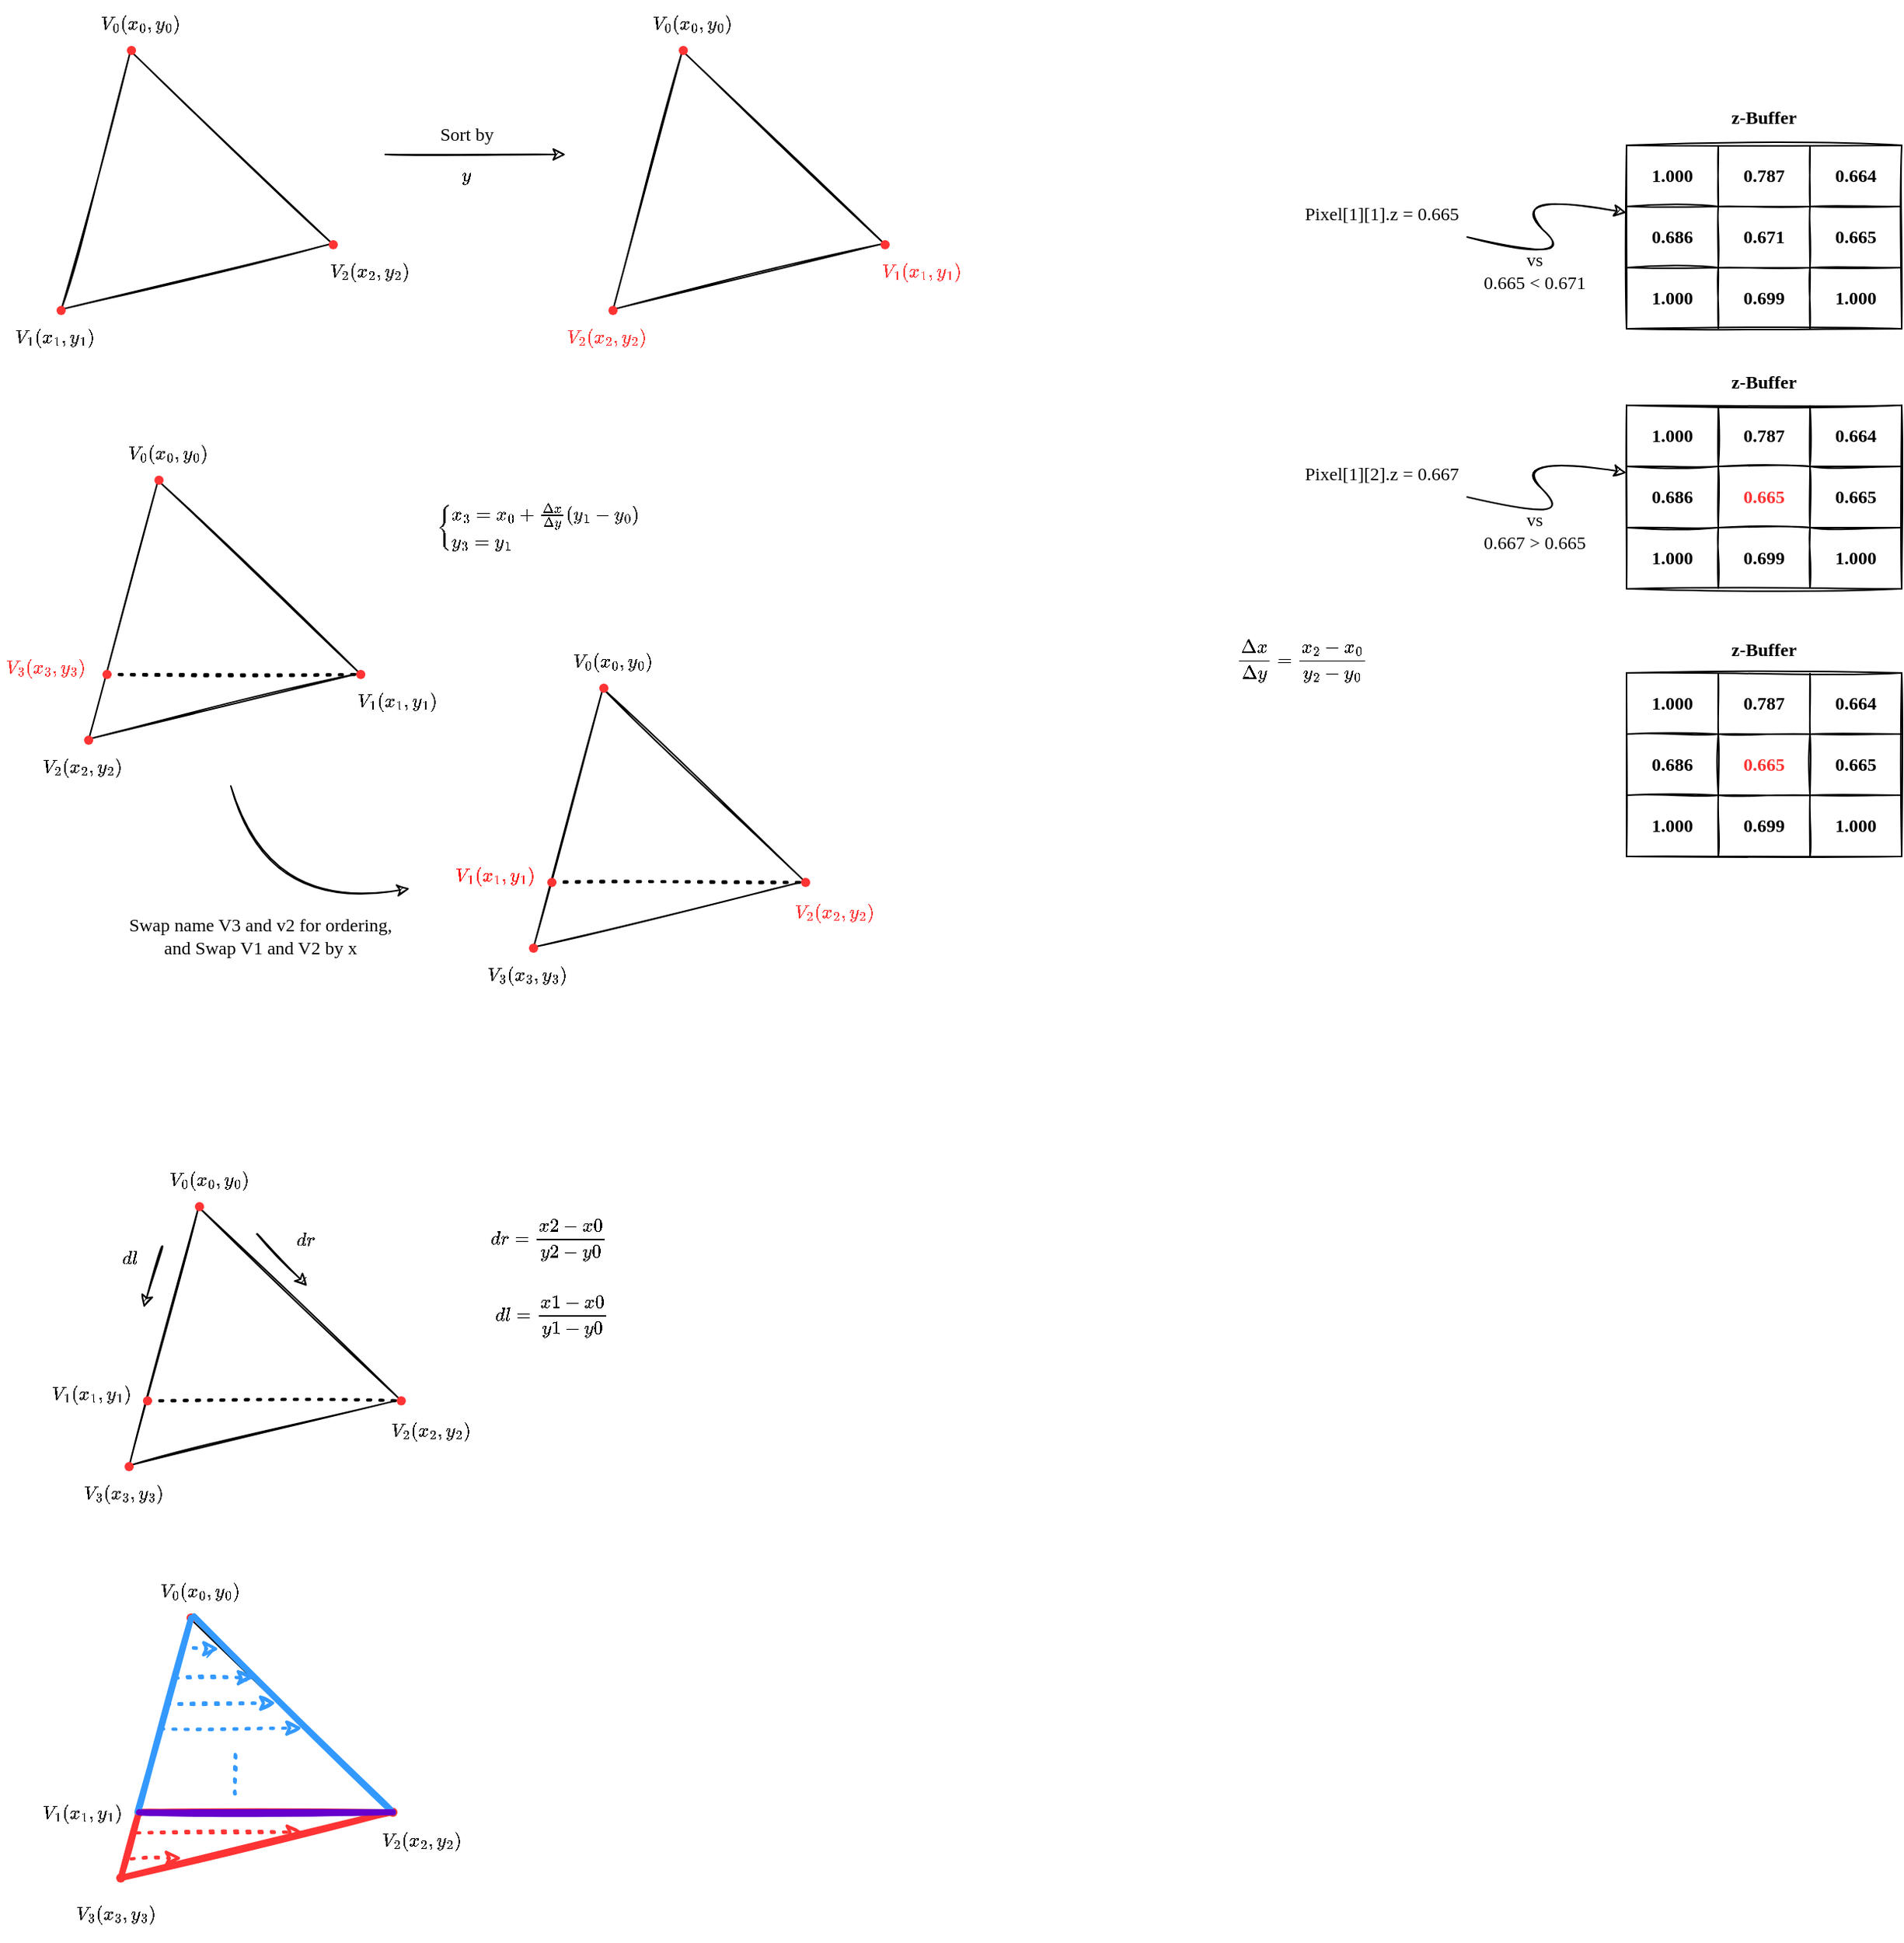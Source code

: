 <mxfile version="16.5.1" type="device"><diagram id="dh_eFTKcC39RISFQ6Qxs" name="페이지-1"><mxGraphModel dx="3107" dy="1442" grid="0" gridSize="10" guides="1" tooltips="1" connect="1" arrows="1" fold="1" page="0" pageScale="1" pageWidth="827" pageHeight="1169" math="1" shadow="0"><root><mxCell id="0"/><mxCell id="1" parent="0"/><mxCell id="P9dpbA0dvvks9Wwao5fF-83" value="Sort by $$y$$" style="text;html=1;strokeColor=none;fillColor=none;align=center;verticalAlign=middle;whiteSpace=wrap;rounded=0;labelBackgroundColor=none;sketch=1;fontFamily=Comic Sans MS;fontColor=#000000;" vertex="1" parent="1"><mxGeometry x="-274" y="237" width="91" height="30" as="geometry"/></mxCell><mxCell id="P9dpbA0dvvks9Wwao5fF-14" value="" style="shape=table;html=1;whiteSpace=wrap;startSize=0;container=1;collapsible=0;childLayout=tableLayout;sketch=1;fontStyle=1" vertex="1" parent="1"><mxGeometry x="530" y="240" width="180" height="120" as="geometry"/></mxCell><mxCell id="P9dpbA0dvvks9Wwao5fF-15" value="" style="shape=tableRow;horizontal=0;startSize=0;swimlaneHead=0;swimlaneBody=0;top=0;left=0;bottom=0;right=0;collapsible=0;dropTarget=0;fillColor=none;points=[[0,0.5],[1,0.5]];portConstraint=eastwest;sketch=1;" vertex="1" parent="P9dpbA0dvvks9Wwao5fF-14"><mxGeometry width="180" height="40" as="geometry"/></mxCell><mxCell id="P9dpbA0dvvks9Wwao5fF-16" value="&lt;b&gt;&lt;font face=&quot;Comic Sans MS&quot;&gt;1.000&lt;/font&gt;&lt;/b&gt;" style="shape=partialRectangle;html=1;whiteSpace=wrap;connectable=0;fillColor=none;top=0;left=0;bottom=0;right=0;overflow=hidden;sketch=1;" vertex="1" parent="P9dpbA0dvvks9Wwao5fF-15"><mxGeometry width="60" height="40" as="geometry"><mxRectangle width="60" height="40" as="alternateBounds"/></mxGeometry></mxCell><mxCell id="P9dpbA0dvvks9Wwao5fF-17" value="&lt;b&gt;&lt;font face=&quot;Comic Sans MS&quot;&gt;0.787&lt;/font&gt;&lt;/b&gt;" style="shape=partialRectangle;html=1;whiteSpace=wrap;connectable=0;fillColor=none;top=0;left=0;bottom=0;right=0;overflow=hidden;sketch=1;" vertex="1" parent="P9dpbA0dvvks9Wwao5fF-15"><mxGeometry x="60" width="60" height="40" as="geometry"><mxRectangle width="60" height="40" as="alternateBounds"/></mxGeometry></mxCell><mxCell id="P9dpbA0dvvks9Wwao5fF-18" value="&lt;b&gt;&lt;font face=&quot;Comic Sans MS&quot;&gt;0.664&lt;/font&gt;&lt;/b&gt;" style="shape=partialRectangle;html=1;whiteSpace=wrap;connectable=0;fillColor=none;top=0;left=0;bottom=0;right=0;overflow=hidden;sketch=1;" vertex="1" parent="P9dpbA0dvvks9Wwao5fF-15"><mxGeometry x="120" width="60" height="40" as="geometry"><mxRectangle width="60" height="40" as="alternateBounds"/></mxGeometry></mxCell><mxCell id="P9dpbA0dvvks9Wwao5fF-19" value="" style="shape=tableRow;horizontal=0;startSize=0;swimlaneHead=0;swimlaneBody=0;top=0;left=0;bottom=0;right=0;collapsible=0;dropTarget=0;fillColor=none;points=[[0,0.5],[1,0.5]];portConstraint=eastwest;sketch=1;" vertex="1" parent="P9dpbA0dvvks9Wwao5fF-14"><mxGeometry y="40" width="180" height="40" as="geometry"/></mxCell><mxCell id="P9dpbA0dvvks9Wwao5fF-20" value="&lt;b&gt;&lt;font face=&quot;Comic Sans MS&quot;&gt;0.686&lt;/font&gt;&lt;/b&gt;" style="shape=partialRectangle;html=1;whiteSpace=wrap;connectable=0;fillColor=none;top=0;left=0;bottom=0;right=0;overflow=hidden;sketch=1;" vertex="1" parent="P9dpbA0dvvks9Wwao5fF-19"><mxGeometry width="60" height="40" as="geometry"><mxRectangle width="60" height="40" as="alternateBounds"/></mxGeometry></mxCell><mxCell id="P9dpbA0dvvks9Wwao5fF-21" value="&lt;b&gt;&lt;font face=&quot;Comic Sans MS&quot;&gt;0.671&lt;/font&gt;&lt;/b&gt;" style="shape=partialRectangle;html=1;whiteSpace=wrap;connectable=0;fillColor=none;top=0;left=0;bottom=0;right=0;overflow=hidden;sketch=1;" vertex="1" parent="P9dpbA0dvvks9Wwao5fF-19"><mxGeometry x="60" width="60" height="40" as="geometry"><mxRectangle width="60" height="40" as="alternateBounds"/></mxGeometry></mxCell><mxCell id="P9dpbA0dvvks9Wwao5fF-22" value="&lt;b&gt;&lt;font face=&quot;Comic Sans MS&quot;&gt;0.665&lt;/font&gt;&lt;/b&gt;" style="shape=partialRectangle;html=1;whiteSpace=wrap;connectable=0;fillColor=none;top=0;left=0;bottom=0;right=0;overflow=hidden;sketch=1;" vertex="1" parent="P9dpbA0dvvks9Wwao5fF-19"><mxGeometry x="120" width="60" height="40" as="geometry"><mxRectangle width="60" height="40" as="alternateBounds"/></mxGeometry></mxCell><mxCell id="P9dpbA0dvvks9Wwao5fF-23" value="" style="shape=tableRow;horizontal=0;startSize=0;swimlaneHead=0;swimlaneBody=0;top=0;left=0;bottom=0;right=0;collapsible=0;dropTarget=0;fillColor=none;points=[[0,0.5],[1,0.5]];portConstraint=eastwest;sketch=1;" vertex="1" parent="P9dpbA0dvvks9Wwao5fF-14"><mxGeometry y="80" width="180" height="40" as="geometry"/></mxCell><mxCell id="P9dpbA0dvvks9Wwao5fF-24" value="&lt;b&gt;&lt;font face=&quot;Comic Sans MS&quot;&gt;1.000&lt;/font&gt;&lt;/b&gt;" style="shape=partialRectangle;html=1;whiteSpace=wrap;connectable=0;fillColor=none;top=0;left=0;bottom=0;right=0;overflow=hidden;sketch=1;" vertex="1" parent="P9dpbA0dvvks9Wwao5fF-23"><mxGeometry width="60" height="40" as="geometry"><mxRectangle width="60" height="40" as="alternateBounds"/></mxGeometry></mxCell><mxCell id="P9dpbA0dvvks9Wwao5fF-25" value="&lt;b&gt;&lt;font face=&quot;Comic Sans MS&quot;&gt;0.699&lt;/font&gt;&lt;/b&gt;" style="shape=partialRectangle;html=1;whiteSpace=wrap;connectable=0;fillColor=none;top=0;left=0;bottom=0;right=0;overflow=hidden;sketch=1;" vertex="1" parent="P9dpbA0dvvks9Wwao5fF-23"><mxGeometry x="60" width="60" height="40" as="geometry"><mxRectangle width="60" height="40" as="alternateBounds"/></mxGeometry></mxCell><mxCell id="P9dpbA0dvvks9Wwao5fF-26" value="&lt;b&gt;&lt;font face=&quot;Comic Sans MS&quot;&gt;1.000&lt;/font&gt;&lt;/b&gt;" style="shape=partialRectangle;html=1;whiteSpace=wrap;connectable=0;fillColor=none;top=0;left=0;bottom=0;right=0;overflow=hidden;pointerEvents=1;sketch=1;" vertex="1" parent="P9dpbA0dvvks9Wwao5fF-23"><mxGeometry x="120" width="60" height="40" as="geometry"><mxRectangle width="60" height="40" as="alternateBounds"/></mxGeometry></mxCell><mxCell id="P9dpbA0dvvks9Wwao5fF-27" value="Pixel[1][1].z = 0.665" style="text;html=1;strokeColor=none;fillColor=none;align=center;verticalAlign=middle;whiteSpace=wrap;rounded=0;sketch=1;fontFamily=Comic Sans MS;" vertex="1" parent="1"><mxGeometry x="310" y="270" width="120" height="30" as="geometry"/></mxCell><mxCell id="P9dpbA0dvvks9Wwao5fF-28" value="" style="curved=1;endArrow=classic;html=1;rounded=0;sketch=1;fontFamily=Comic Sans MS;" edge="1" parent="1" source="P9dpbA0dvvks9Wwao5fF-27" target="P9dpbA0dvvks9Wwao5fF-19"><mxGeometry width="50" height="50" relative="1" as="geometry"><mxPoint x="450" y="320" as="sourcePoint"/><mxPoint x="500" y="270" as="targetPoint"/><Array as="points"><mxPoint x="500" y="320"/><mxPoint x="450" y="270"/></Array></mxGeometry></mxCell><mxCell id="P9dpbA0dvvks9Wwao5fF-29" value="vs" style="text;html=1;strokeColor=none;fillColor=none;align=center;verticalAlign=middle;whiteSpace=wrap;rounded=0;sketch=1;fontFamily=Comic Sans MS;" vertex="1" parent="1"><mxGeometry x="440" y="300" width="60" height="30" as="geometry"/></mxCell><mxCell id="P9dpbA0dvvks9Wwao5fF-30" value="0.665 &amp;lt; 0.671" style="text;html=1;strokeColor=none;fillColor=none;align=center;verticalAlign=middle;whiteSpace=wrap;rounded=0;sketch=1;fontFamily=Comic Sans MS;" vertex="1" parent="1"><mxGeometry x="420" y="310" width="100" height="40" as="geometry"/></mxCell><mxCell id="P9dpbA0dvvks9Wwao5fF-31" value="" style="shape=table;html=1;whiteSpace=wrap;startSize=0;container=1;collapsible=0;childLayout=tableLayout;sketch=1;fontStyle=1" vertex="1" parent="1"><mxGeometry x="530" y="410" width="180" height="120" as="geometry"/></mxCell><mxCell id="P9dpbA0dvvks9Wwao5fF-32" value="" style="shape=tableRow;horizontal=0;startSize=0;swimlaneHead=0;swimlaneBody=0;top=0;left=0;bottom=0;right=0;collapsible=0;dropTarget=0;fillColor=none;points=[[0,0.5],[1,0.5]];portConstraint=eastwest;sketch=1;" vertex="1" parent="P9dpbA0dvvks9Wwao5fF-31"><mxGeometry width="180" height="40" as="geometry"/></mxCell><mxCell id="P9dpbA0dvvks9Wwao5fF-33" value="&lt;b&gt;&lt;font face=&quot;Comic Sans MS&quot;&gt;1.000&lt;/font&gt;&lt;/b&gt;" style="shape=partialRectangle;html=1;whiteSpace=wrap;connectable=0;fillColor=none;top=0;left=0;bottom=0;right=0;overflow=hidden;sketch=1;" vertex="1" parent="P9dpbA0dvvks9Wwao5fF-32"><mxGeometry width="60" height="40" as="geometry"><mxRectangle width="60" height="40" as="alternateBounds"/></mxGeometry></mxCell><mxCell id="P9dpbA0dvvks9Wwao5fF-34" value="&lt;b&gt;&lt;font face=&quot;Comic Sans MS&quot;&gt;0.787&lt;/font&gt;&lt;/b&gt;" style="shape=partialRectangle;html=1;whiteSpace=wrap;connectable=0;fillColor=none;top=0;left=0;bottom=0;right=0;overflow=hidden;sketch=1;" vertex="1" parent="P9dpbA0dvvks9Wwao5fF-32"><mxGeometry x="60" width="60" height="40" as="geometry"><mxRectangle width="60" height="40" as="alternateBounds"/></mxGeometry></mxCell><mxCell id="P9dpbA0dvvks9Wwao5fF-35" value="&lt;b&gt;&lt;font face=&quot;Comic Sans MS&quot;&gt;0.664&lt;/font&gt;&lt;/b&gt;" style="shape=partialRectangle;html=1;whiteSpace=wrap;connectable=0;fillColor=none;top=0;left=0;bottom=0;right=0;overflow=hidden;sketch=1;" vertex="1" parent="P9dpbA0dvvks9Wwao5fF-32"><mxGeometry x="120" width="60" height="40" as="geometry"><mxRectangle width="60" height="40" as="alternateBounds"/></mxGeometry></mxCell><mxCell id="P9dpbA0dvvks9Wwao5fF-36" value="" style="shape=tableRow;horizontal=0;startSize=0;swimlaneHead=0;swimlaneBody=0;top=0;left=0;bottom=0;right=0;collapsible=0;dropTarget=0;fillColor=none;points=[[0,0.5],[1,0.5]];portConstraint=eastwest;sketch=1;" vertex="1" parent="P9dpbA0dvvks9Wwao5fF-31"><mxGeometry y="40" width="180" height="40" as="geometry"/></mxCell><mxCell id="P9dpbA0dvvks9Wwao5fF-37" value="&lt;b&gt;&lt;font face=&quot;Comic Sans MS&quot;&gt;0.686&lt;/font&gt;&lt;/b&gt;" style="shape=partialRectangle;html=1;whiteSpace=wrap;connectable=0;fillColor=none;top=0;left=0;bottom=0;right=0;overflow=hidden;sketch=1;" vertex="1" parent="P9dpbA0dvvks9Wwao5fF-36"><mxGeometry width="60" height="40" as="geometry"><mxRectangle width="60" height="40" as="alternateBounds"/></mxGeometry></mxCell><mxCell id="P9dpbA0dvvks9Wwao5fF-38" value="&lt;b&gt;&lt;font face=&quot;Comic Sans MS&quot; color=&quot;#ff3333&quot;&gt;0.665&lt;/font&gt;&lt;/b&gt;" style="shape=partialRectangle;html=1;whiteSpace=wrap;connectable=0;fillColor=none;top=0;left=0;bottom=0;right=0;overflow=hidden;sketch=1;" vertex="1" parent="P9dpbA0dvvks9Wwao5fF-36"><mxGeometry x="60" width="60" height="40" as="geometry"><mxRectangle width="60" height="40" as="alternateBounds"/></mxGeometry></mxCell><mxCell id="P9dpbA0dvvks9Wwao5fF-39" value="&lt;b&gt;&lt;font face=&quot;Comic Sans MS&quot;&gt;0.665&lt;/font&gt;&lt;/b&gt;" style="shape=partialRectangle;html=1;whiteSpace=wrap;connectable=0;fillColor=none;top=0;left=0;bottom=0;right=0;overflow=hidden;sketch=1;" vertex="1" parent="P9dpbA0dvvks9Wwao5fF-36"><mxGeometry x="120" width="60" height="40" as="geometry"><mxRectangle width="60" height="40" as="alternateBounds"/></mxGeometry></mxCell><mxCell id="P9dpbA0dvvks9Wwao5fF-40" value="" style="shape=tableRow;horizontal=0;startSize=0;swimlaneHead=0;swimlaneBody=0;top=0;left=0;bottom=0;right=0;collapsible=0;dropTarget=0;fillColor=none;points=[[0,0.5],[1,0.5]];portConstraint=eastwest;sketch=1;" vertex="1" parent="P9dpbA0dvvks9Wwao5fF-31"><mxGeometry y="80" width="180" height="40" as="geometry"/></mxCell><mxCell id="P9dpbA0dvvks9Wwao5fF-41" value="&lt;b&gt;&lt;font face=&quot;Comic Sans MS&quot;&gt;1.000&lt;/font&gt;&lt;/b&gt;" style="shape=partialRectangle;html=1;whiteSpace=wrap;connectable=0;fillColor=none;top=0;left=0;bottom=0;right=0;overflow=hidden;sketch=1;" vertex="1" parent="P9dpbA0dvvks9Wwao5fF-40"><mxGeometry width="60" height="40" as="geometry"><mxRectangle width="60" height="40" as="alternateBounds"/></mxGeometry></mxCell><mxCell id="P9dpbA0dvvks9Wwao5fF-42" value="&lt;b&gt;&lt;font face=&quot;Comic Sans MS&quot;&gt;0.699&lt;/font&gt;&lt;/b&gt;" style="shape=partialRectangle;html=1;whiteSpace=wrap;connectable=0;fillColor=none;top=0;left=0;bottom=0;right=0;overflow=hidden;sketch=1;" vertex="1" parent="P9dpbA0dvvks9Wwao5fF-40"><mxGeometry x="60" width="60" height="40" as="geometry"><mxRectangle width="60" height="40" as="alternateBounds"/></mxGeometry></mxCell><mxCell id="P9dpbA0dvvks9Wwao5fF-43" value="&lt;b&gt;&lt;font face=&quot;Comic Sans MS&quot;&gt;1.000&lt;/font&gt;&lt;/b&gt;" style="shape=partialRectangle;html=1;whiteSpace=wrap;connectable=0;fillColor=none;top=0;left=0;bottom=0;right=0;overflow=hidden;pointerEvents=1;sketch=1;" vertex="1" parent="P9dpbA0dvvks9Wwao5fF-40"><mxGeometry x="120" width="60" height="40" as="geometry"><mxRectangle width="60" height="40" as="alternateBounds"/></mxGeometry></mxCell><mxCell id="P9dpbA0dvvks9Wwao5fF-44" value="Pixel[1][2].z = 0.667" style="text;html=1;strokeColor=none;fillColor=none;align=center;verticalAlign=middle;whiteSpace=wrap;rounded=0;sketch=1;fontFamily=Comic Sans MS;" vertex="1" parent="1"><mxGeometry x="310" y="440" width="120" height="30" as="geometry"/></mxCell><mxCell id="P9dpbA0dvvks9Wwao5fF-45" value="" style="curved=1;endArrow=classic;html=1;rounded=0;sketch=1;fontFamily=Comic Sans MS;" edge="1" parent="1" source="P9dpbA0dvvks9Wwao5fF-44" target="P9dpbA0dvvks9Wwao5fF-36"><mxGeometry width="50" height="50" relative="1" as="geometry"><mxPoint x="450" y="490" as="sourcePoint"/><mxPoint x="500" y="440" as="targetPoint"/><Array as="points"><mxPoint x="500" y="490"/><mxPoint x="450" y="440"/></Array></mxGeometry></mxCell><mxCell id="P9dpbA0dvvks9Wwao5fF-46" value="vs" style="text;html=1;strokeColor=none;fillColor=none;align=center;verticalAlign=middle;whiteSpace=wrap;rounded=0;sketch=1;fontFamily=Comic Sans MS;" vertex="1" parent="1"><mxGeometry x="440" y="470" width="60" height="30" as="geometry"/></mxCell><mxCell id="P9dpbA0dvvks9Wwao5fF-47" value="0.667 &amp;gt; 0.665" style="text;html=1;strokeColor=none;fillColor=none;align=center;verticalAlign=middle;whiteSpace=wrap;rounded=0;sketch=1;fontFamily=Comic Sans MS;" vertex="1" parent="1"><mxGeometry x="420" y="480" width="100" height="40" as="geometry"/></mxCell><mxCell id="P9dpbA0dvvks9Wwao5fF-48" value="" style="shape=table;html=1;whiteSpace=wrap;startSize=0;container=1;collapsible=0;childLayout=tableLayout;sketch=1;fontStyle=1" vertex="1" parent="1"><mxGeometry x="530" y="585" width="180" height="120" as="geometry"/></mxCell><mxCell id="P9dpbA0dvvks9Wwao5fF-49" value="" style="shape=tableRow;horizontal=0;startSize=0;swimlaneHead=0;swimlaneBody=0;top=0;left=0;bottom=0;right=0;collapsible=0;dropTarget=0;fillColor=none;points=[[0,0.5],[1,0.5]];portConstraint=eastwest;sketch=1;" vertex="1" parent="P9dpbA0dvvks9Wwao5fF-48"><mxGeometry width="180" height="40" as="geometry"/></mxCell><mxCell id="P9dpbA0dvvks9Wwao5fF-50" value="&lt;b&gt;&lt;font face=&quot;Comic Sans MS&quot;&gt;1.000&lt;/font&gt;&lt;/b&gt;" style="shape=partialRectangle;html=1;whiteSpace=wrap;connectable=0;fillColor=none;top=0;left=0;bottom=0;right=0;overflow=hidden;sketch=1;" vertex="1" parent="P9dpbA0dvvks9Wwao5fF-49"><mxGeometry width="60" height="40" as="geometry"><mxRectangle width="60" height="40" as="alternateBounds"/></mxGeometry></mxCell><mxCell id="P9dpbA0dvvks9Wwao5fF-51" value="&lt;b&gt;&lt;font face=&quot;Comic Sans MS&quot;&gt;0.787&lt;/font&gt;&lt;/b&gt;" style="shape=partialRectangle;html=1;whiteSpace=wrap;connectable=0;fillColor=none;top=0;left=0;bottom=0;right=0;overflow=hidden;sketch=1;" vertex="1" parent="P9dpbA0dvvks9Wwao5fF-49"><mxGeometry x="60" width="60" height="40" as="geometry"><mxRectangle width="60" height="40" as="alternateBounds"/></mxGeometry></mxCell><mxCell id="P9dpbA0dvvks9Wwao5fF-52" value="&lt;b&gt;&lt;font face=&quot;Comic Sans MS&quot;&gt;0.664&lt;/font&gt;&lt;/b&gt;" style="shape=partialRectangle;html=1;whiteSpace=wrap;connectable=0;fillColor=none;top=0;left=0;bottom=0;right=0;overflow=hidden;sketch=1;" vertex="1" parent="P9dpbA0dvvks9Wwao5fF-49"><mxGeometry x="120" width="60" height="40" as="geometry"><mxRectangle width="60" height="40" as="alternateBounds"/></mxGeometry></mxCell><mxCell id="P9dpbA0dvvks9Wwao5fF-53" value="" style="shape=tableRow;horizontal=0;startSize=0;swimlaneHead=0;swimlaneBody=0;top=0;left=0;bottom=0;right=0;collapsible=0;dropTarget=0;fillColor=none;points=[[0,0.5],[1,0.5]];portConstraint=eastwest;sketch=1;" vertex="1" parent="P9dpbA0dvvks9Wwao5fF-48"><mxGeometry y="40" width="180" height="40" as="geometry"/></mxCell><mxCell id="P9dpbA0dvvks9Wwao5fF-54" value="&lt;b&gt;&lt;font face=&quot;Comic Sans MS&quot;&gt;0.686&lt;/font&gt;&lt;/b&gt;" style="shape=partialRectangle;html=1;whiteSpace=wrap;connectable=0;fillColor=none;top=0;left=0;bottom=0;right=0;overflow=hidden;sketch=1;" vertex="1" parent="P9dpbA0dvvks9Wwao5fF-53"><mxGeometry width="60" height="40" as="geometry"><mxRectangle width="60" height="40" as="alternateBounds"/></mxGeometry></mxCell><mxCell id="P9dpbA0dvvks9Wwao5fF-55" value="&lt;b&gt;&lt;font face=&quot;Comic Sans MS&quot; color=&quot;#ff3333&quot;&gt;0.665&lt;/font&gt;&lt;/b&gt;" style="shape=partialRectangle;html=1;whiteSpace=wrap;connectable=0;fillColor=none;top=0;left=0;bottom=0;right=0;overflow=hidden;sketch=1;" vertex="1" parent="P9dpbA0dvvks9Wwao5fF-53"><mxGeometry x="60" width="60" height="40" as="geometry"><mxRectangle width="60" height="40" as="alternateBounds"/></mxGeometry></mxCell><mxCell id="P9dpbA0dvvks9Wwao5fF-56" value="&lt;b&gt;&lt;font face=&quot;Comic Sans MS&quot;&gt;0.665&lt;/font&gt;&lt;/b&gt;" style="shape=partialRectangle;html=1;whiteSpace=wrap;connectable=0;fillColor=none;top=0;left=0;bottom=0;right=0;overflow=hidden;sketch=1;" vertex="1" parent="P9dpbA0dvvks9Wwao5fF-53"><mxGeometry x="120" width="60" height="40" as="geometry"><mxRectangle width="60" height="40" as="alternateBounds"/></mxGeometry></mxCell><mxCell id="P9dpbA0dvvks9Wwao5fF-57" value="" style="shape=tableRow;horizontal=0;startSize=0;swimlaneHead=0;swimlaneBody=0;top=0;left=0;bottom=0;right=0;collapsible=0;dropTarget=0;fillColor=none;points=[[0,0.5],[1,0.5]];portConstraint=eastwest;sketch=1;" vertex="1" parent="P9dpbA0dvvks9Wwao5fF-48"><mxGeometry y="80" width="180" height="40" as="geometry"/></mxCell><mxCell id="P9dpbA0dvvks9Wwao5fF-58" value="&lt;b&gt;&lt;font face=&quot;Comic Sans MS&quot;&gt;1.000&lt;/font&gt;&lt;/b&gt;" style="shape=partialRectangle;html=1;whiteSpace=wrap;connectable=0;fillColor=none;top=0;left=0;bottom=0;right=0;overflow=hidden;sketch=1;" vertex="1" parent="P9dpbA0dvvks9Wwao5fF-57"><mxGeometry width="60" height="40" as="geometry"><mxRectangle width="60" height="40" as="alternateBounds"/></mxGeometry></mxCell><mxCell id="P9dpbA0dvvks9Wwao5fF-59" value="&lt;b&gt;&lt;font face=&quot;Comic Sans MS&quot;&gt;0.699&lt;/font&gt;&lt;/b&gt;" style="shape=partialRectangle;html=1;whiteSpace=wrap;connectable=0;fillColor=none;top=0;left=0;bottom=0;right=0;overflow=hidden;sketch=1;" vertex="1" parent="P9dpbA0dvvks9Wwao5fF-57"><mxGeometry x="60" width="60" height="40" as="geometry"><mxRectangle width="60" height="40" as="alternateBounds"/></mxGeometry></mxCell><mxCell id="P9dpbA0dvvks9Wwao5fF-60" value="&lt;b&gt;&lt;font face=&quot;Comic Sans MS&quot;&gt;1.000&lt;/font&gt;&lt;/b&gt;" style="shape=partialRectangle;html=1;whiteSpace=wrap;connectable=0;fillColor=none;top=0;left=0;bottom=0;right=0;overflow=hidden;pointerEvents=1;sketch=1;" vertex="1" parent="P9dpbA0dvvks9Wwao5fF-57"><mxGeometry x="120" width="60" height="40" as="geometry"><mxRectangle width="60" height="40" as="alternateBounds"/></mxGeometry></mxCell><mxCell id="P9dpbA0dvvks9Wwao5fF-65" value="z-Buffer" style="text;html=1;strokeColor=none;fillColor=none;align=center;verticalAlign=middle;whiteSpace=wrap;rounded=0;sketch=1;fontFamily=Comic Sans MS;fontColor=#000000;fontStyle=1" vertex="1" parent="1"><mxGeometry x="590" y="207" width="60" height="30" as="geometry"/></mxCell><mxCell id="P9dpbA0dvvks9Wwao5fF-66" value="z-Buffer" style="text;html=1;strokeColor=none;fillColor=none;align=center;verticalAlign=middle;whiteSpace=wrap;rounded=0;sketch=1;fontFamily=Comic Sans MS;fontColor=#000000;fontStyle=1" vertex="1" parent="1"><mxGeometry x="590" y="380" width="60" height="30" as="geometry"/></mxCell><mxCell id="P9dpbA0dvvks9Wwao5fF-67" value="z-Buffer" style="text;html=1;strokeColor=none;fillColor=none;align=center;verticalAlign=middle;whiteSpace=wrap;rounded=0;sketch=1;fontFamily=Comic Sans MS;fontColor=#000000;fontStyle=1" vertex="1" parent="1"><mxGeometry x="590" y="555" width="60" height="30" as="geometry"/></mxCell><mxCell id="P9dpbA0dvvks9Wwao5fF-68" value="" style="triangle;whiteSpace=wrap;html=1;sketch=1;fontFamily=Comic Sans MS;fontColor=#000000;rotation=15;" vertex="1" parent="1"><mxGeometry x="-474" y="196" width="160" height="175" as="geometry"/></mxCell><mxCell id="P9dpbA0dvvks9Wwao5fF-69" value="" style="shape=waypoint;sketch=0;fillStyle=solid;size=6;pointerEvents=1;points=[];fillColor=none;resizable=0;rotatable=0;perimeter=centerPerimeter;snapToPoint=1;fontFamily=Comic Sans MS;fontColor=#FF3333;strokeColor=#FF3333;" vertex="1" parent="1"><mxGeometry x="-468" y="158" width="40" height="40" as="geometry"/></mxCell><mxCell id="P9dpbA0dvvks9Wwao5fF-70" value="" style="shape=waypoint;sketch=0;fillStyle=solid;size=6;pointerEvents=1;points=[];fillColor=none;resizable=0;rotatable=0;perimeter=centerPerimeter;snapToPoint=1;fontFamily=Comic Sans MS;fontColor=#FF3333;strokeColor=#FF3333;" vertex="1" parent="1"><mxGeometry x="-336" y="285" width="40" height="40" as="geometry"/></mxCell><mxCell id="P9dpbA0dvvks9Wwao5fF-71" value="" style="shape=waypoint;sketch=0;fillStyle=solid;size=6;pointerEvents=1;points=[];fillColor=none;resizable=0;rotatable=0;perimeter=centerPerimeter;snapToPoint=1;fontFamily=Comic Sans MS;fontColor=#FF3333;strokeColor=#FF3333;" vertex="1" parent="1"><mxGeometry x="-514" y="328" width="40" height="40" as="geometry"/></mxCell><mxCell id="P9dpbA0dvvks9Wwao5fF-72" value="$$V_0 (x_0, y_0)$$" style="text;html=1;strokeColor=none;fillColor=none;align=center;verticalAlign=middle;whiteSpace=wrap;rounded=0;sketch=1;fontFamily=Comic Sans MS;fontColor=#000000;labelBackgroundColor=none;" vertex="1" parent="1"><mxGeometry x="-486" y="145" width="88" height="30" as="geometry"/></mxCell><mxCell id="P9dpbA0dvvks9Wwao5fF-73" value="$$V_1(x_1, y_1)$$" style="text;html=1;strokeColor=none;fillColor=none;align=center;verticalAlign=middle;whiteSpace=wrap;rounded=0;sketch=1;fontFamily=Comic Sans MS;fontColor=#000000;labelBackgroundColor=none;" vertex="1" parent="1"><mxGeometry x="-528" y="350" width="60" height="30" as="geometry"/></mxCell><mxCell id="P9dpbA0dvvks9Wwao5fF-74" value="$$V_2(x_2, y_2)$$" style="text;html=1;strokeColor=none;fillColor=none;align=center;verticalAlign=middle;whiteSpace=wrap;rounded=0;sketch=1;fontFamily=Comic Sans MS;fontColor=#000000;labelBackgroundColor=none;" vertex="1" parent="1"><mxGeometry x="-322" y="307" width="60" height="30" as="geometry"/></mxCell><mxCell id="P9dpbA0dvvks9Wwao5fF-82" value="" style="endArrow=classic;html=1;rounded=0;sketch=1;fontFamily=Comic Sans MS;fontColor=#FF3333;startArrow=none;" edge="1" parent="1"><mxGeometry width="50" height="50" relative="1" as="geometry"><mxPoint x="-282" y="246" as="sourcePoint"/><mxPoint x="-164" y="246" as="targetPoint"/></mxGeometry></mxCell><mxCell id="P9dpbA0dvvks9Wwao5fF-85" value="" style="triangle;whiteSpace=wrap;html=1;sketch=1;fontFamily=Comic Sans MS;fontColor=#000000;rotation=15;" vertex="1" parent="1"><mxGeometry x="-113" y="196" width="160" height="175" as="geometry"/></mxCell><mxCell id="P9dpbA0dvvks9Wwao5fF-86" value="" style="shape=waypoint;sketch=0;fillStyle=solid;size=6;pointerEvents=1;points=[];fillColor=none;resizable=0;rotatable=0;perimeter=centerPerimeter;snapToPoint=1;fontFamily=Comic Sans MS;fontColor=#FF3333;strokeColor=#FF3333;" vertex="1" parent="1"><mxGeometry x="-107" y="158" width="40" height="40" as="geometry"/></mxCell><mxCell id="P9dpbA0dvvks9Wwao5fF-87" value="" style="shape=waypoint;sketch=0;fillStyle=solid;size=6;pointerEvents=1;points=[];fillColor=none;resizable=0;rotatable=0;perimeter=centerPerimeter;snapToPoint=1;fontFamily=Comic Sans MS;fontColor=#FF3333;strokeColor=#FF3333;" vertex="1" parent="1"><mxGeometry x="25" y="285" width="40" height="40" as="geometry"/></mxCell><mxCell id="P9dpbA0dvvks9Wwao5fF-88" value="" style="shape=waypoint;sketch=0;fillStyle=solid;size=6;pointerEvents=1;points=[];fillColor=none;resizable=0;rotatable=0;perimeter=centerPerimeter;snapToPoint=1;fontFamily=Comic Sans MS;fontColor=#FF3333;strokeColor=#FF3333;" vertex="1" parent="1"><mxGeometry x="-153" y="328" width="40" height="40" as="geometry"/></mxCell><mxCell id="P9dpbA0dvvks9Wwao5fF-89" value="$$V_0 (x_0, y_0)$$" style="text;html=1;strokeColor=none;fillColor=none;align=center;verticalAlign=middle;whiteSpace=wrap;rounded=0;sketch=1;fontFamily=Comic Sans MS;fontColor=#000000;labelBackgroundColor=none;" vertex="1" parent="1"><mxGeometry x="-125" y="145" width="88" height="30" as="geometry"/></mxCell><mxCell id="P9dpbA0dvvks9Wwao5fF-90" value="$$V_2(x_2, y_2)$$" style="text;html=1;strokeColor=none;fillColor=none;align=center;verticalAlign=middle;whiteSpace=wrap;rounded=0;sketch=1;fontFamily=Comic Sans MS;fontColor=#FF3333;labelBackgroundColor=none;" vertex="1" parent="1"><mxGeometry x="-167" y="350" width="60" height="30" as="geometry"/></mxCell><mxCell id="P9dpbA0dvvks9Wwao5fF-91" value="$$V_1(x_1, y_1)$$" style="text;html=1;strokeColor=none;fillColor=none;align=center;verticalAlign=middle;whiteSpace=wrap;rounded=0;sketch=1;fontFamily=Comic Sans MS;fontColor=#FF3333;labelBackgroundColor=none;" vertex="1" parent="1"><mxGeometry x="39" y="307" width="60" height="30" as="geometry"/></mxCell><mxCell id="P9dpbA0dvvks9Wwao5fF-92" value="$$\frac{\Delta x}{\Delta y} = \frac{x_2 - x_0}{y_2 - y_0}$$" style="text;html=1;strokeColor=none;fillColor=none;align=center;verticalAlign=middle;whiteSpace=wrap;rounded=0;labelBackgroundColor=none;sketch=1;fontFamily=Comic Sans MS;fontColor=#000000;" vertex="1" parent="1"><mxGeometry x="288" y="562" width="60" height="30" as="geometry"/></mxCell><mxCell id="P9dpbA0dvvks9Wwao5fF-93" value="" style="triangle;whiteSpace=wrap;html=1;sketch=1;fontFamily=Comic Sans MS;fontColor=#000000;rotation=15;" vertex="1" parent="1"><mxGeometry x="-456" y="477" width="160" height="175" as="geometry"/></mxCell><mxCell id="P9dpbA0dvvks9Wwao5fF-94" value="" style="shape=waypoint;sketch=0;fillStyle=solid;size=6;pointerEvents=1;points=[];fillColor=none;resizable=0;rotatable=0;perimeter=centerPerimeter;snapToPoint=1;fontFamily=Comic Sans MS;fontColor=#FF3333;strokeColor=#FF3333;" vertex="1" parent="1"><mxGeometry x="-450" y="439" width="40" height="40" as="geometry"/></mxCell><mxCell id="P9dpbA0dvvks9Wwao5fF-95" value="" style="shape=waypoint;sketch=0;fillStyle=solid;size=6;pointerEvents=1;points=[];fillColor=none;resizable=0;rotatable=0;perimeter=centerPerimeter;snapToPoint=1;fontFamily=Comic Sans MS;fontColor=#FF3333;strokeColor=#FF3333;" vertex="1" parent="1"><mxGeometry x="-318" y="566" width="40" height="40" as="geometry"/></mxCell><mxCell id="P9dpbA0dvvks9Wwao5fF-96" value="" style="shape=waypoint;sketch=0;fillStyle=solid;size=6;pointerEvents=1;points=[];fillColor=none;resizable=0;rotatable=0;perimeter=centerPerimeter;snapToPoint=1;fontFamily=Comic Sans MS;fontColor=#FF3333;strokeColor=#FF3333;" vertex="1" parent="1"><mxGeometry x="-496" y="609" width="40" height="40" as="geometry"/></mxCell><mxCell id="P9dpbA0dvvks9Wwao5fF-97" value="$$V_0 (x_0, y_0)$$" style="text;html=1;strokeColor=none;fillColor=none;align=center;verticalAlign=middle;whiteSpace=wrap;rounded=0;sketch=1;fontFamily=Comic Sans MS;fontColor=#000000;labelBackgroundColor=none;" vertex="1" parent="1"><mxGeometry x="-468" y="426" width="88" height="30" as="geometry"/></mxCell><mxCell id="P9dpbA0dvvks9Wwao5fF-98" value="$$V_2(x_2, y_2)$$" style="text;html=1;strokeColor=none;fillColor=none;align=center;verticalAlign=middle;whiteSpace=wrap;rounded=0;sketch=1;fontFamily=Comic Sans MS;fontColor=#000000;labelBackgroundColor=none;" vertex="1" parent="1"><mxGeometry x="-510" y="631" width="60" height="30" as="geometry"/></mxCell><mxCell id="P9dpbA0dvvks9Wwao5fF-99" value="$$V_1(x_1, y_1)$$" style="text;html=1;strokeColor=none;fillColor=none;align=center;verticalAlign=middle;whiteSpace=wrap;rounded=0;sketch=1;fontFamily=Comic Sans MS;fontColor=#000000;labelBackgroundColor=none;" vertex="1" parent="1"><mxGeometry x="-304" y="588" width="60" height="30" as="geometry"/></mxCell><mxCell id="P9dpbA0dvvks9Wwao5fF-105" value="" style="endArrow=none;dashed=1;html=1;dashPattern=1 3;strokeWidth=2;rounded=0;sketch=1;fontFamily=Comic Sans MS;fontColor=#000000;" edge="1" parent="1" source="P9dpbA0dvvks9Wwao5fF-101" target="P9dpbA0dvvks9Wwao5fF-95"><mxGeometry width="50" height="50" relative="1" as="geometry"><mxPoint x="-432" y="620" as="sourcePoint"/><mxPoint x="-382" y="570" as="targetPoint"/></mxGeometry></mxCell><mxCell id="P9dpbA0dvvks9Wwao5fF-101" value="" style="shape=waypoint;sketch=0;fillStyle=solid;size=6;pointerEvents=1;points=[];fillColor=none;resizable=0;rotatable=0;perimeter=centerPerimeter;snapToPoint=1;fontFamily=Comic Sans MS;fontColor=#FF3333;strokeColor=#FF3333;" vertex="1" parent="1"><mxGeometry x="-484" y="566" width="40" height="40" as="geometry"/></mxCell><mxCell id="P9dpbA0dvvks9Wwao5fF-106" value="$$V_3(x_3, y_3)$$" style="text;html=1;strokeColor=none;fillColor=none;align=center;verticalAlign=middle;whiteSpace=wrap;rounded=0;sketch=1;fontFamily=Comic Sans MS;fontColor=#FF3333;labelBackgroundColor=none;" vertex="1" parent="1"><mxGeometry x="-534" y="566" width="60" height="30" as="geometry"/></mxCell><mxCell id="P9dpbA0dvvks9Wwao5fF-107" value="$$\begin{cases}&lt;br&gt;x_3 = x_0 + \frac{\Delta x}{\Delta y}(y_1 - y_0)\\&lt;br&gt;y_3 = y_1&lt;br&gt;\end{cases}$$" style="text;html=1;strokeColor=none;fillColor=none;align=center;verticalAlign=middle;whiteSpace=wrap;rounded=0;labelBackgroundColor=none;sketch=1;fontFamily=Comic Sans MS;fontColor=#000000;" vertex="1" parent="1"><mxGeometry x="-262" y="456" width="160" height="68" as="geometry"/></mxCell><mxCell id="P9dpbA0dvvks9Wwao5fF-108" value="" style="endArrow=classic;html=1;sketch=1;fontFamily=Comic Sans MS;fontColor=#000000;curved=1;" edge="1" parent="1"><mxGeometry width="50" height="50" relative="1" as="geometry"><mxPoint x="-383" y="659" as="sourcePoint"/><mxPoint x="-266" y="726" as="targetPoint"/><Array as="points"><mxPoint x="-360" y="741"/></Array></mxGeometry></mxCell><mxCell id="P9dpbA0dvvks9Wwao5fF-109" value="" style="triangle;whiteSpace=wrap;html=1;sketch=1;fontFamily=Comic Sans MS;fontColor=#000000;rotation=15;" vertex="1" parent="1"><mxGeometry x="-165" y="613" width="160" height="175" as="geometry"/></mxCell><mxCell id="P9dpbA0dvvks9Wwao5fF-110" value="" style="shape=waypoint;sketch=0;fillStyle=solid;size=6;pointerEvents=1;points=[];fillColor=none;resizable=0;rotatable=0;perimeter=centerPerimeter;snapToPoint=1;fontFamily=Comic Sans MS;fontColor=#FF3333;strokeColor=#FF3333;" vertex="1" parent="1"><mxGeometry x="-159" y="575" width="40" height="40" as="geometry"/></mxCell><mxCell id="P9dpbA0dvvks9Wwao5fF-111" value="" style="shape=waypoint;sketch=0;fillStyle=solid;size=6;pointerEvents=1;points=[];fillColor=none;resizable=0;rotatable=0;perimeter=centerPerimeter;snapToPoint=1;fontFamily=Comic Sans MS;fontColor=#FF3333;strokeColor=#FF3333;" vertex="1" parent="1"><mxGeometry x="-27" y="702" width="40" height="40" as="geometry"/></mxCell><mxCell id="P9dpbA0dvvks9Wwao5fF-112" value="" style="shape=waypoint;sketch=0;fillStyle=solid;size=6;pointerEvents=1;points=[];fillColor=none;resizable=0;rotatable=0;perimeter=centerPerimeter;snapToPoint=1;fontFamily=Comic Sans MS;fontColor=#FF3333;strokeColor=#FF3333;" vertex="1" parent="1"><mxGeometry x="-205" y="745" width="40" height="40" as="geometry"/></mxCell><mxCell id="P9dpbA0dvvks9Wwao5fF-113" value="$$V_0 (x_0, y_0)$$" style="text;html=1;strokeColor=none;fillColor=none;align=center;verticalAlign=middle;whiteSpace=wrap;rounded=0;sketch=1;fontFamily=Comic Sans MS;fontColor=#000000;labelBackgroundColor=none;" vertex="1" parent="1"><mxGeometry x="-177" y="562" width="88" height="30" as="geometry"/></mxCell><mxCell id="P9dpbA0dvvks9Wwao5fF-114" value="$$V_3(x_3, y_3)$$" style="text;html=1;strokeColor=none;fillColor=none;align=center;verticalAlign=middle;whiteSpace=wrap;rounded=0;sketch=1;fontFamily=Comic Sans MS;fontColor=#000000;labelBackgroundColor=none;" vertex="1" parent="1"><mxGeometry x="-219" y="767" width="60" height="30" as="geometry"/></mxCell><mxCell id="P9dpbA0dvvks9Wwao5fF-115" value="$$V_1(x_1, y_1)$$" style="text;html=1;strokeColor=none;fillColor=none;align=center;verticalAlign=middle;whiteSpace=wrap;rounded=0;sketch=1;fontFamily=Comic Sans MS;fontColor=#FF0000;labelBackgroundColor=none;" vertex="1" parent="1"><mxGeometry x="-240" y="702" width="60" height="30" as="geometry"/></mxCell><mxCell id="P9dpbA0dvvks9Wwao5fF-116" value="" style="endArrow=none;dashed=1;html=1;dashPattern=1 3;strokeWidth=2;rounded=0;sketch=1;fontFamily=Comic Sans MS;fontColor=#000000;" edge="1" parent="1" source="P9dpbA0dvvks9Wwao5fF-117" target="P9dpbA0dvvks9Wwao5fF-111"><mxGeometry width="50" height="50" relative="1" as="geometry"><mxPoint x="-141" y="756" as="sourcePoint"/><mxPoint x="-91" y="706" as="targetPoint"/></mxGeometry></mxCell><mxCell id="P9dpbA0dvvks9Wwao5fF-117" value="" style="shape=waypoint;sketch=0;fillStyle=solid;size=6;pointerEvents=1;points=[];fillColor=none;resizable=0;rotatable=0;perimeter=centerPerimeter;snapToPoint=1;fontFamily=Comic Sans MS;fontColor=#FF3333;strokeColor=#FF3333;" vertex="1" parent="1"><mxGeometry x="-193" y="702" width="40" height="40" as="geometry"/></mxCell><mxCell id="P9dpbA0dvvks9Wwao5fF-118" value="$$V_2(x_2, y_2)$$" style="text;html=1;strokeColor=none;fillColor=none;align=center;verticalAlign=middle;whiteSpace=wrap;rounded=0;sketch=1;fontFamily=Comic Sans MS;fontColor=#FF3333;labelBackgroundColor=none;" vertex="1" parent="1"><mxGeometry x="-18" y="726" width="60" height="30" as="geometry"/></mxCell><mxCell id="P9dpbA0dvvks9Wwao5fF-120" value="Swap name V3 and v2 for ordering, &lt;br&gt;and Swap V1 and V2 by x" style="text;html=1;strokeColor=none;fillColor=none;align=center;verticalAlign=middle;whiteSpace=wrap;rounded=0;labelBackgroundColor=none;sketch=1;fontFamily=Comic Sans MS;fontColor=#000000;" vertex="1" parent="1"><mxGeometry x="-468" y="732" width="209" height="50" as="geometry"/></mxCell><mxCell id="P9dpbA0dvvks9Wwao5fF-121" value="" style="triangle;whiteSpace=wrap;html=1;sketch=1;fontFamily=Comic Sans MS;fontColor=#000000;rotation=15;" vertex="1" parent="1"><mxGeometry x="-429.5" y="952" width="160" height="175" as="geometry"/></mxCell><mxCell id="P9dpbA0dvvks9Wwao5fF-122" value="" style="shape=waypoint;sketch=0;fillStyle=solid;size=6;pointerEvents=1;points=[];fillColor=none;resizable=0;rotatable=0;perimeter=centerPerimeter;snapToPoint=1;fontFamily=Comic Sans MS;fontColor=#FF3333;strokeColor=#FF3333;" vertex="1" parent="1"><mxGeometry x="-423.5" y="914" width="40" height="40" as="geometry"/></mxCell><mxCell id="P9dpbA0dvvks9Wwao5fF-123" value="" style="shape=waypoint;sketch=0;fillStyle=solid;size=6;pointerEvents=1;points=[];fillColor=none;resizable=0;rotatable=0;perimeter=centerPerimeter;snapToPoint=1;fontFamily=Comic Sans MS;fontColor=#FF3333;strokeColor=#FF3333;" vertex="1" parent="1"><mxGeometry x="-291.5" y="1041" width="40" height="40" as="geometry"/></mxCell><mxCell id="P9dpbA0dvvks9Wwao5fF-124" value="" style="shape=waypoint;sketch=0;fillStyle=solid;size=6;pointerEvents=1;points=[];fillColor=none;resizable=0;rotatable=0;perimeter=centerPerimeter;snapToPoint=1;fontFamily=Comic Sans MS;fontColor=#FF3333;strokeColor=#FF3333;" vertex="1" parent="1"><mxGeometry x="-469.5" y="1084" width="40" height="40" as="geometry"/></mxCell><mxCell id="P9dpbA0dvvks9Wwao5fF-125" value="$$V_0 (x_0, y_0)$$" style="text;html=1;strokeColor=none;fillColor=none;align=center;verticalAlign=middle;whiteSpace=wrap;rounded=0;sketch=1;fontFamily=Comic Sans MS;fontColor=#000000;labelBackgroundColor=none;" vertex="1" parent="1"><mxGeometry x="-441.5" y="901" width="88" height="30" as="geometry"/></mxCell><mxCell id="P9dpbA0dvvks9Wwao5fF-126" value="$$V_3(x_3, y_3)$$" style="text;html=1;strokeColor=none;fillColor=none;align=center;verticalAlign=middle;whiteSpace=wrap;rounded=0;sketch=1;fontFamily=Comic Sans MS;fontColor=#000000;labelBackgroundColor=none;" vertex="1" parent="1"><mxGeometry x="-483.5" y="1106" width="60" height="30" as="geometry"/></mxCell><mxCell id="P9dpbA0dvvks9Wwao5fF-127" value="$$V_1(x_1, y_1)$$" style="text;html=1;strokeColor=none;fillColor=none;align=center;verticalAlign=middle;whiteSpace=wrap;rounded=0;sketch=1;fontFamily=Comic Sans MS;fontColor=#000000;labelBackgroundColor=none;" vertex="1" parent="1"><mxGeometry x="-504.5" y="1041" width="60" height="30" as="geometry"/></mxCell><mxCell id="P9dpbA0dvvks9Wwao5fF-128" value="" style="endArrow=none;dashed=1;html=1;dashPattern=1 3;strokeWidth=2;rounded=0;sketch=1;fontFamily=Comic Sans MS;fontColor=#000000;" edge="1" parent="1" source="P9dpbA0dvvks9Wwao5fF-129" target="P9dpbA0dvvks9Wwao5fF-123"><mxGeometry width="50" height="50" relative="1" as="geometry"><mxPoint x="-405.5" y="1095" as="sourcePoint"/><mxPoint x="-355.5" y="1045" as="targetPoint"/></mxGeometry></mxCell><mxCell id="P9dpbA0dvvks9Wwao5fF-129" value="" style="shape=waypoint;sketch=0;fillStyle=solid;size=6;pointerEvents=1;points=[];fillColor=none;resizable=0;rotatable=0;perimeter=centerPerimeter;snapToPoint=1;fontFamily=Comic Sans MS;fontColor=#FF3333;strokeColor=#FF3333;" vertex="1" parent="1"><mxGeometry x="-457.5" y="1041" width="40" height="40" as="geometry"/></mxCell><mxCell id="P9dpbA0dvvks9Wwao5fF-130" value="$$V_2(x_2, y_2)$$" style="text;html=1;strokeColor=none;fillColor=none;align=center;verticalAlign=middle;whiteSpace=wrap;rounded=0;sketch=1;fontFamily=Comic Sans MS;fontColor=#000000;labelBackgroundColor=none;" vertex="1" parent="1"><mxGeometry x="-282.5" y="1065" width="60" height="30" as="geometry"/></mxCell><mxCell id="P9dpbA0dvvks9Wwao5fF-131" value="" style="endArrow=classic;html=1;sketch=1;fontFamily=Comic Sans MS;fontColor=#000000;curved=1;" edge="1" parent="1"><mxGeometry width="50" height="50" relative="1" as="geometry"><mxPoint x="-366" y="952" as="sourcePoint"/><mxPoint x="-333" y="986" as="targetPoint"/></mxGeometry></mxCell><mxCell id="P9dpbA0dvvks9Wwao5fF-132" value="$$dr = \frac{x2-x0}{y2-y0}$$" style="text;html=1;strokeColor=none;fillColor=none;align=center;verticalAlign=middle;whiteSpace=wrap;rounded=0;labelBackgroundColor=none;sketch=1;fontFamily=Comic Sans MS;fontColor=#000000;" vertex="1" parent="1"><mxGeometry x="-205" y="940" width="60" height="30" as="geometry"/></mxCell><mxCell id="P9dpbA0dvvks9Wwao5fF-133" value="" style="endArrow=classic;html=1;sketch=1;fontFamily=Comic Sans MS;fontColor=#000000;curved=1;" edge="1" parent="1"><mxGeometry width="50" height="50" relative="1" as="geometry"><mxPoint x="-428" y="960" as="sourcePoint"/><mxPoint x="-440" y="1000" as="targetPoint"/></mxGeometry></mxCell><mxCell id="P9dpbA0dvvks9Wwao5fF-134" value="$$dl = \frac{x1-x0}{y1-y0}$$" style="text;html=1;strokeColor=none;fillColor=none;align=center;verticalAlign=middle;whiteSpace=wrap;rounded=0;labelBackgroundColor=none;sketch=1;fontFamily=Comic Sans MS;fontColor=#000000;" vertex="1" parent="1"><mxGeometry x="-203" y="990" width="60" height="30" as="geometry"/></mxCell><mxCell id="P9dpbA0dvvks9Wwao5fF-135" value="$$dr$$" style="text;html=1;strokeColor=none;fillColor=none;align=center;verticalAlign=middle;whiteSpace=wrap;rounded=0;labelBackgroundColor=none;sketch=1;fontFamily=Comic Sans MS;fontColor=#000000;" vertex="1" parent="1"><mxGeometry x="-364" y="940" width="60" height="30" as="geometry"/></mxCell><mxCell id="P9dpbA0dvvks9Wwao5fF-136" value="$$dl$$" style="text;html=1;strokeColor=none;fillColor=none;align=center;verticalAlign=middle;whiteSpace=wrap;rounded=0;labelBackgroundColor=none;sketch=1;fontFamily=Comic Sans MS;fontColor=#000000;" vertex="1" parent="1"><mxGeometry x="-479.5" y="952" width="60" height="30" as="geometry"/></mxCell><mxCell id="P9dpbA0dvvks9Wwao5fF-137" value="" style="triangle;whiteSpace=wrap;html=1;sketch=1;fontFamily=Comic Sans MS;fontColor=#000000;rotation=15;" vertex="1" parent="1"><mxGeometry x="-435" y="1221" width="160" height="175" as="geometry"/></mxCell><mxCell id="P9dpbA0dvvks9Wwao5fF-138" value="" style="shape=waypoint;sketch=0;fillStyle=solid;size=6;pointerEvents=1;points=[];fillColor=none;resizable=0;rotatable=0;perimeter=centerPerimeter;snapToPoint=1;fontFamily=Comic Sans MS;fontColor=#FF3333;strokeColor=#FF3333;" vertex="1" parent="1"><mxGeometry x="-429" y="1183" width="40" height="40" as="geometry"/></mxCell><mxCell id="P9dpbA0dvvks9Wwao5fF-139" value="" style="shape=waypoint;sketch=0;fillStyle=solid;size=6;pointerEvents=1;points=[];fillColor=none;resizable=0;rotatable=0;perimeter=centerPerimeter;snapToPoint=1;fontFamily=Comic Sans MS;fontColor=#FF3333;strokeColor=#FF3333;" vertex="1" parent="1"><mxGeometry x="-297" y="1310" width="40" height="40" as="geometry"/></mxCell><mxCell id="P9dpbA0dvvks9Wwao5fF-140" value="" style="shape=waypoint;sketch=0;fillStyle=solid;size=6;pointerEvents=1;points=[];fillColor=none;resizable=0;rotatable=0;perimeter=centerPerimeter;snapToPoint=1;fontFamily=Comic Sans MS;fontColor=#FF3333;strokeColor=#FF3333;" vertex="1" parent="1"><mxGeometry x="-475" y="1353" width="40" height="40" as="geometry"/></mxCell><mxCell id="P9dpbA0dvvks9Wwao5fF-141" value="$$V_0 (x_0, y_0)$$" style="text;html=1;strokeColor=none;fillColor=none;align=center;verticalAlign=middle;whiteSpace=wrap;rounded=0;sketch=1;fontFamily=Comic Sans MS;fontColor=#000000;labelBackgroundColor=none;" vertex="1" parent="1"><mxGeometry x="-447" y="1170" width="88" height="30" as="geometry"/></mxCell><mxCell id="P9dpbA0dvvks9Wwao5fF-142" value="$$V_3(x_3, y_3)$$" style="text;html=1;strokeColor=none;fillColor=none;align=center;verticalAlign=middle;whiteSpace=wrap;rounded=0;sketch=1;fontFamily=Comic Sans MS;fontColor=#000000;labelBackgroundColor=none;" vertex="1" parent="1"><mxGeometry x="-488" y="1381" width="60" height="30" as="geometry"/></mxCell><mxCell id="P9dpbA0dvvks9Wwao5fF-144" value="" style="endArrow=none;dashed=1;html=1;dashPattern=1 3;strokeWidth=2;rounded=0;sketch=1;fontFamily=Comic Sans MS;fontColor=#000000;" edge="1" parent="1" source="P9dpbA0dvvks9Wwao5fF-145" target="P9dpbA0dvvks9Wwao5fF-139"><mxGeometry width="50" height="50" relative="1" as="geometry"><mxPoint x="-411" y="1364" as="sourcePoint"/><mxPoint x="-361" y="1314" as="targetPoint"/></mxGeometry></mxCell><mxCell id="P9dpbA0dvvks9Wwao5fF-145" value="" style="shape=waypoint;sketch=0;fillStyle=solid;size=6;pointerEvents=1;points=[];fillColor=none;resizable=0;rotatable=0;perimeter=centerPerimeter;snapToPoint=1;fontFamily=Comic Sans MS;fontColor=#FF3333;strokeColor=#FF3333;" vertex="1" parent="1"><mxGeometry x="-463" y="1310" width="40" height="40" as="geometry"/></mxCell><mxCell id="P9dpbA0dvvks9Wwao5fF-146" value="$$V_2(x_2, y_2)$$" style="text;html=1;strokeColor=none;fillColor=none;align=center;verticalAlign=middle;whiteSpace=wrap;rounded=0;sketch=1;fontFamily=Comic Sans MS;fontColor=#000000;labelBackgroundColor=none;" vertex="1" parent="1"><mxGeometry x="-288" y="1333" width="60" height="30" as="geometry"/></mxCell><mxCell id="P9dpbA0dvvks9Wwao5fF-153" value="" style="endArrow=classic;dashed=1;html=1;dashPattern=1 3;strokeWidth=2;rounded=0;sketch=1;fontFamily=Comic Sans MS;fontColor=#000000;exitX=0;exitY=0.427;exitDx=0;exitDy=0;entryX=0.559;entryY=0.287;entryDx=0;entryDy=0;entryPerimeter=0;endFill=1;strokeColor=#3399FF;exitPerimeter=0;" edge="1" parent="1" source="P9dpbA0dvvks9Wwao5fF-137" target="P9dpbA0dvvks9Wwao5fF-137"><mxGeometry width="50" height="50" relative="1" as="geometry"><mxPoint x="-433" y="1340" as="sourcePoint"/><mxPoint x="-267" y="1340" as="targetPoint"/></mxGeometry></mxCell><mxCell id="P9dpbA0dvvks9Wwao5fF-155" value="" style="endArrow=classic;dashed=1;html=1;dashPattern=1 3;strokeWidth=2;rounded=0;sketch=1;fontFamily=Comic Sans MS;fontColor=#000000;entryX=0.147;entryY=0.082;entryDx=0;entryDy=0;entryPerimeter=0;endFill=1;strokeColor=#3399FF;" edge="1" parent="1" target="P9dpbA0dvvks9Wwao5fF-137"><mxGeometry width="50" height="50" relative="1" as="geometry"><mxPoint x="-415.5" y="1223" as="sourcePoint"/><mxPoint x="-269.502" y="1223.001" as="targetPoint"/></mxGeometry></mxCell><mxCell id="P9dpbA0dvvks9Wwao5fF-156" value="" style="endArrow=classic;dashed=1;html=1;dashPattern=1 3;strokeWidth=2;rounded=0;sketch=1;fontFamily=Comic Sans MS;fontColor=#000000;exitX=0;exitY=0.5;exitDx=0;exitDy=0;endFill=1;strokeColor=#3399FF;" edge="1" parent="1"><mxGeometry width="50" height="50" relative="1" as="geometry"><mxPoint x="-419.504" y="1242.374" as="sourcePoint"/><mxPoint x="-368" y="1242" as="targetPoint"/></mxGeometry></mxCell><mxCell id="P9dpbA0dvvks9Wwao5fF-157" value="" style="endArrow=classic;dashed=1;html=1;dashPattern=1 3;strokeWidth=2;rounded=0;sketch=1;fontFamily=Comic Sans MS;fontColor=#000000;exitX=0;exitY=0.5;exitDx=0;exitDy=0;endFill=1;entryX=0.429;entryY=0.222;entryDx=0;entryDy=0;entryPerimeter=0;strokeColor=#3399FF;" edge="1" parent="1" target="P9dpbA0dvvks9Wwao5fF-137"><mxGeometry width="50" height="50" relative="1" as="geometry"><mxPoint x="-425.004" y="1259.374" as="sourcePoint"/><mxPoint x="-334.17" y="1259" as="targetPoint"/></mxGeometry></mxCell><mxCell id="P9dpbA0dvvks9Wwao5fF-164" value="" style="endArrow=none;html=1;sketch=1;fontFamily=Comic Sans MS;fontColor=#000000;strokeColor=#FF3333;curved=1;exitX=0.558;exitY=0.575;exitDx=0;exitDy=0;exitPerimeter=0;strokeWidth=4;" edge="1" parent="1" source="P9dpbA0dvvks9Wwao5fF-145" target="P9dpbA0dvvks9Wwao5fF-139"><mxGeometry width="50" height="50" relative="1" as="geometry"><mxPoint x="-401" y="1448" as="sourcePoint"/><mxPoint x="-351" y="1398" as="targetPoint"/></mxGeometry></mxCell><mxCell id="P9dpbA0dvvks9Wwao5fF-165" value="" style="endArrow=none;html=1;sketch=1;fontFamily=Comic Sans MS;fontColor=#000000;strokeColor=#FF3333;curved=1;strokeWidth=4;" edge="1" parent="1" target="P9dpbA0dvvks9Wwao5fF-140"><mxGeometry width="50" height="50" relative="1" as="geometry"><mxPoint x="-443" y="1330" as="sourcePoint"/><mxPoint x="-267.0" y="1340" as="targetPoint"/></mxGeometry></mxCell><mxCell id="P9dpbA0dvvks9Wwao5fF-166" value="" style="endArrow=none;html=1;sketch=1;fontFamily=Comic Sans MS;fontColor=#000000;strokeColor=#FF3333;curved=1;strokeWidth=4;" edge="1" parent="1" source="P9dpbA0dvvks9Wwao5fF-139" target="P9dpbA0dvvks9Wwao5fF-140"><mxGeometry width="50" height="50" relative="1" as="geometry"><mxPoint x="-278" y="1328" as="sourcePoint"/><mxPoint x="-389" y="1394" as="targetPoint"/></mxGeometry></mxCell><mxCell id="P9dpbA0dvvks9Wwao5fF-167" value="" style="endArrow=none;html=1;sketch=1;fontFamily=Comic Sans MS;fontColor=#000000;strokeColor=#3399FF;curved=1;exitX=0.558;exitY=0.575;exitDx=0;exitDy=0;exitPerimeter=0;strokeWidth=4;" edge="1" parent="1" target="P9dpbA0dvvks9Wwao5fF-138"><mxGeometry width="50" height="50" relative="1" as="geometry"><mxPoint x="-444" y="1329.76" as="sourcePoint"/><mxPoint x="-278.0" y="1329.76" as="targetPoint"/></mxGeometry></mxCell><mxCell id="P9dpbA0dvvks9Wwao5fF-168" value="" style="endArrow=none;html=1;sketch=1;fontFamily=Comic Sans MS;fontColor=#000000;strokeColor=#3399FF;curved=1;exitX=0.58;exitY=0.508;exitDx=0;exitDy=0;exitPerimeter=0;strokeWidth=4;" edge="1" parent="1" source="P9dpbA0dvvks9Wwao5fF-139"><mxGeometry width="50" height="50" relative="1" as="geometry"><mxPoint x="-434" y="1339.76" as="sourcePoint"/><mxPoint x="-407" y="1202" as="targetPoint"/></mxGeometry></mxCell><mxCell id="P9dpbA0dvvks9Wwao5fF-169" value="" style="endArrow=none;html=1;sketch=1;fontFamily=Comic Sans MS;fontColor=#000000;strokeColor=#6600CC;curved=1;strokeWidth=4;" edge="1" parent="1" source="P9dpbA0dvvks9Wwao5fF-145" target="P9dpbA0dvvks9Wwao5fF-139"><mxGeometry width="50" height="50" relative="1" as="geometry"><mxPoint x="-424" y="1349.76" as="sourcePoint"/><mxPoint x="-389" y="1223" as="targetPoint"/></mxGeometry></mxCell><mxCell id="P9dpbA0dvvks9Wwao5fF-170" value="" style="endArrow=classic;dashed=1;html=1;dashPattern=1 3;strokeWidth=2;rounded=0;sketch=1;fontFamily=Comic Sans MS;fontColor=#000000;exitX=0;exitY=0.427;exitDx=0;exitDy=0;endFill=1;strokeColor=#FF3333;exitPerimeter=0;" edge="1" parent="1"><mxGeometry width="50" height="50" relative="1" as="geometry"><mxPoint x="-444.498" y="1343.515" as="sourcePoint"/><mxPoint x="-336" y="1343" as="targetPoint"/></mxGeometry></mxCell><mxCell id="P9dpbA0dvvks9Wwao5fF-171" value="" style="endArrow=classic;dashed=1;html=1;dashPattern=1 3;strokeWidth=2;rounded=0;sketch=1;fontFamily=Comic Sans MS;fontColor=#000000;exitX=0;exitY=0.427;exitDx=0;exitDy=0;endFill=1;strokeColor=#FF3333;exitPerimeter=0;" edge="1" parent="1"><mxGeometry width="50" height="50" relative="1" as="geometry"><mxPoint x="-448.248" y="1360.515" as="sourcePoint"/><mxPoint x="-415" y="1360" as="targetPoint"/></mxGeometry></mxCell><mxCell id="P9dpbA0dvvks9Wwao5fF-172" value="" style="endArrow=none;dashed=1;html=1;dashPattern=1 3;strokeWidth=2;sketch=1;fontFamily=Comic Sans MS;fontColor=#000000;curved=1;strokeColor=#3399FF;" edge="1" parent="1"><mxGeometry width="50" height="50" relative="1" as="geometry"><mxPoint x="-380" y="1318" as="sourcePoint"/><mxPoint x="-380" y="1289" as="targetPoint"/></mxGeometry></mxCell><mxCell id="P9dpbA0dvvks9Wwao5fF-174" value="$$V_1(x_1, y_1)$$" style="text;html=1;strokeColor=none;fillColor=none;align=center;verticalAlign=middle;whiteSpace=wrap;rounded=0;sketch=1;fontFamily=Comic Sans MS;fontColor=#000000;labelBackgroundColor=none;" vertex="1" parent="1"><mxGeometry x="-510" y="1315" width="60" height="30" as="geometry"/></mxCell></root></mxGraphModel></diagram></mxfile>